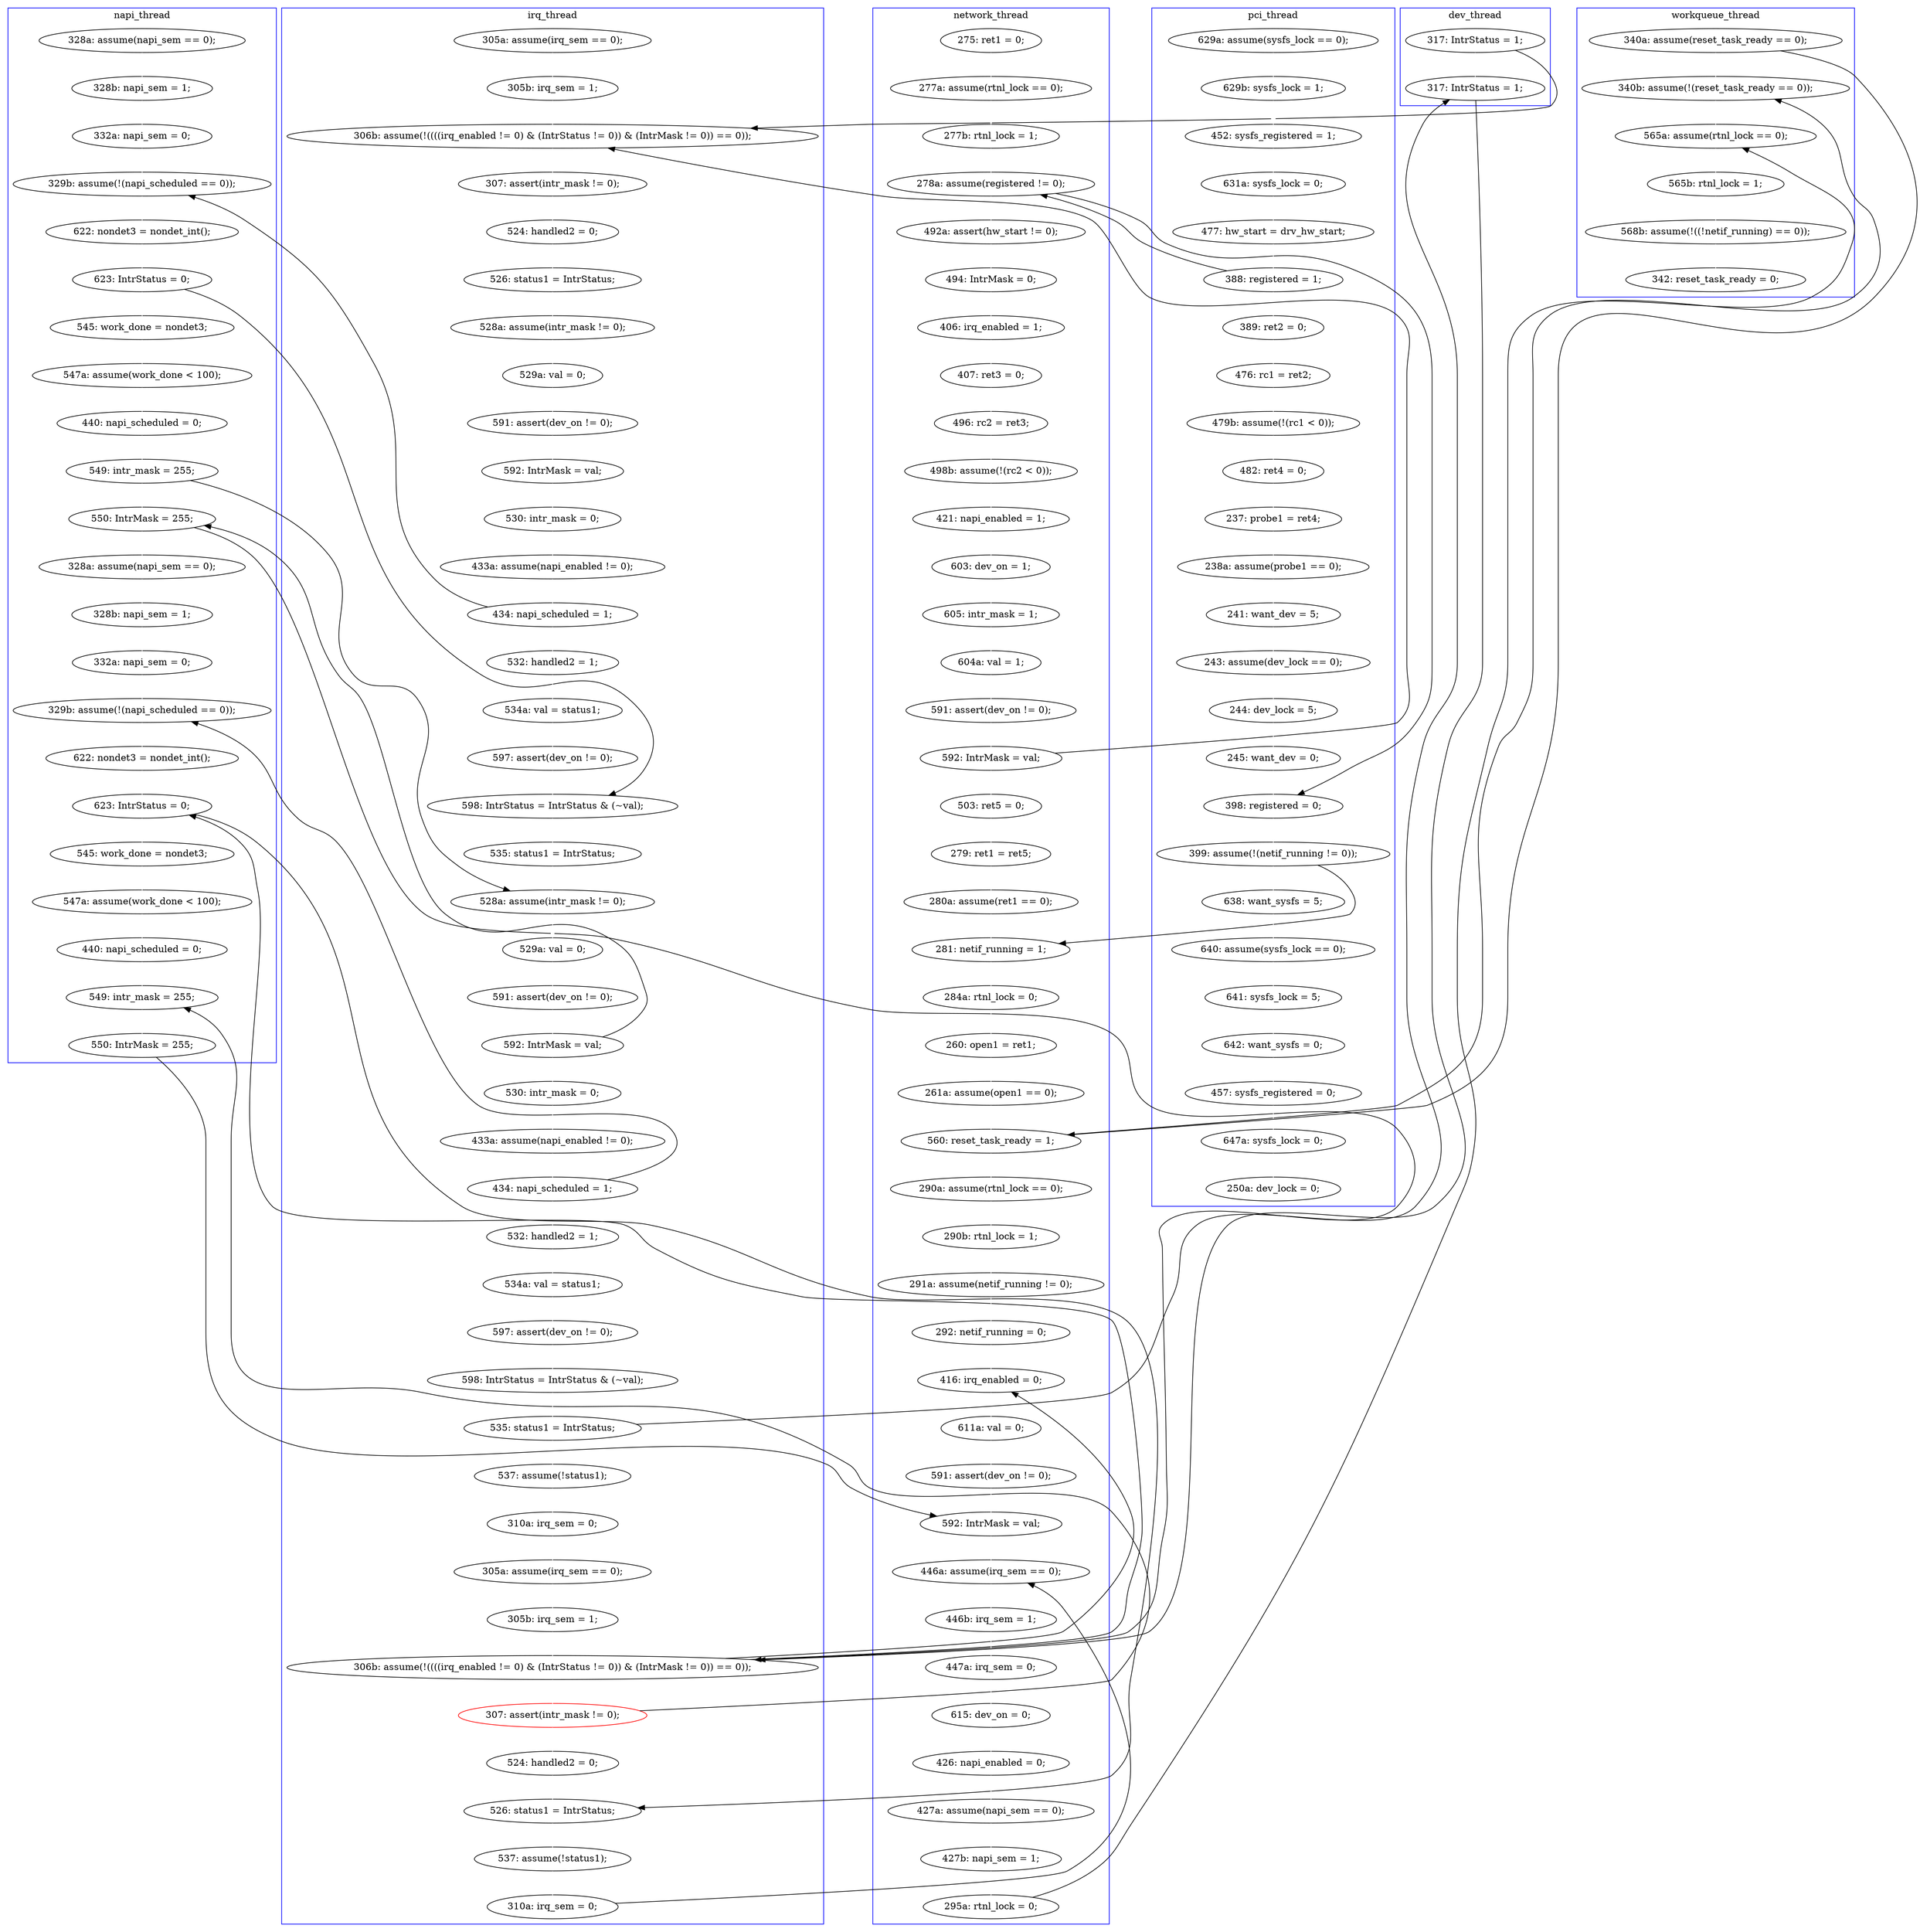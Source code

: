digraph Counterexample {
	126 -> 130 [color = white, style = solid]
	190 -> 232 [color = white, style = solid]
	144 -> 146 [color = white, style = solid]
	299 -> 305 [color = white, style = solid]
	59 -> 61 [color = black, style = solid, constraint = false]
	190 -> 235 [color = black, style = solid, constraint = false]
	311 -> 332 [color = white, style = solid]
	145 -> 147 [color = white, style = solid]
	307 -> 309 [color = white, style = solid]
	70 -> 75 [color = white, style = solid]
	131 -> 135 [color = black, style = solid, constraint = false]
	133 -> 134 [color = white, style = solid]
	171 -> 199 [color = black, style = solid, constraint = false]
	175 -> 189 [color = black, style = solid, constraint = false]
	184 -> 186 [color = white, style = solid]
	120 -> 121 [color = white, style = solid]
	219 -> 255 [color = white, style = solid]
	294 -> 299 [color = white, style = solid]
	207 -> 233 [color = black, style = solid, constraint = false]
	124 -> 126 [color = white, style = solid]
	199 -> 206 [color = white, style = solid]
	216 -> 219 [color = white, style = solid]
	170 -> 171 [color = white, style = solid]
	59 -> 60 [color = white, style = solid]
	113 -> 114 [color = white, style = solid]
	264 -> 289 [color = white, style = solid]
	324 -> 325 [color = white, style = solid]
	107 -> 112 [color = white, style = solid]
	79 -> 82 [color = white, style = solid]
	254 -> 255 [color = black, style = solid, constraint = false]
	173 -> 174 [color = white, style = solid]
	206 -> 207 [color = white, style = solid]
	99 -> 106 [color = black, style = solid, constraint = false]
	92 -> 98 [color = white, style = solid]
	86 -> 90 [color = white, style = solid]
	114 -> 118 [color = white, style = solid]
	61 -> 253 [color = black, style = solid, constraint = false]
	174 -> 177 [color = white, style = solid]
	166 -> 170 [color = white, style = solid]
	289 -> 290 [color = white, style = solid]
	309 -> 314 [color = white, style = solid]
	220 -> 223 [color = white, style = solid]
	264 -> 311 [color = black, style = solid, constraint = false]
	256 -> 257 [color = white, style = solid]
	177 -> 178 [color = white, style = solid]
	186 -> 187 [color = white, style = solid]
	147 -> 150 [color = white, style = solid]
	161 -> 163 [color = white, style = solid]
	46 -> 47 [color = white, style = solid]
	159 -> 175 [color = white, style = solid]
	243 -> 244 [color = white, style = solid]
	207 -> 208 [color = white, style = solid]
	121 -> 123 [color = white, style = solid]
	112 -> 115 [color = white, style = solid]
	254 -> 271 [color = white, style = solid]
	274 -> 277 [color = white, style = solid]
	208 -> 211 [color = white, style = solid]
	50 -> 52 [color = white, style = solid]
	135 -> 143 [color = white, style = solid]
	178 -> 180 [color = white, style = solid]
	192 -> 216 [color = white, style = solid]
	305 -> 307 [color = white, style = solid]
	82 -> 86 [color = white, style = solid]
	60 -> 220 [color = white, style = solid]
	171 -> 173 [color = white, style = solid]
	90 -> 91 [color = white, style = solid]
	76 -> 79 [color = white, style = solid]
	242 -> 243 [color = white, style = solid]
	163 -> 164 [color = white, style = solid]
	233 -> 283 [color = white, style = solid]
	283 -> 300 [color = white, style = solid]
	300 -> 314 [color = black, style = solid, constraint = false]
	156 -> 160 [color = white, style = solid]
	235 -> 237 [color = white, style = solid]
	134 -> 144 [color = white, style = solid]
	123 -> 124 [color = white, style = solid]
	273 -> 274 [color = white, style = solid]
	98 -> 101 [color = white, style = solid]
	180 -> 181 [color = white, style = solid]
	244 -> 245 [color = white, style = solid]
	237 -> 309 [color = black, style = solid, constraint = false]
	61 -> 69 [color = white, style = solid]
	41 -> 42 [color = white, style = solid]
	101 -> 106 [color = black, style = solid, constraint = false]
	211 -> 228 [color = white, style = solid]
	323 -> 324 [color = white, style = solid]
	160 -> 161 [color = white, style = solid]
	164 -> 175 [color = black, style = solid, constraint = false]
	75 -> 76 [color = white, style = solid]
	103 -> 104 [color = white, style = solid]
	318 -> 323 [color = white, style = solid]
	315 -> 316 [color = white, style = solid]
	106 -> 107 [color = white, style = solid]
	328 -> 332 [color = black, style = solid, constraint = false]
	146 -> 156 [color = white, style = solid]
	143 -> 145 [color = white, style = solid]
	292 -> 294 [color = white, style = solid]
	314 -> 315 [color = white, style = solid]
	271 -> 272 [color = white, style = solid]
	91 -> 92 [color = white, style = solid]
	195 -> 196 [color = white, style = solid]
	239 -> 242 [color = white, style = solid]
	189 -> 299 [color = black, style = solid, constraint = false]
	145 -> 146 [color = black, style = solid, constraint = false]
	272 -> 273 [color = white, style = solid]
	333 -> 335 [color = white, style = solid]
	290 -> 292 [color = white, style = solid]
	130 -> 131 [color = white, style = solid]
	232 -> 233 [color = white, style = solid]
	52 -> 54 [color = white, style = solid]
	164 -> 166 [color = white, style = solid]
	257 -> 260 [color = white, style = solid]
	223 -> 224 [color = white, style = solid]
	325 -> 328 [color = white, style = solid]
	224 -> 239 [color = white, style = solid]
	175 -> 195 [color = white, style = solid]
	253 -> 254 [color = white, style = solid]
	47 -> 61 [color = white, style = solid]
	180 -> 182 [color = black, style = solid, constraint = false]
	196 -> 197 [color = white, style = solid]
	29 -> 264 [color = black, style = solid, constraint = false]
	131 -> 133 [color = white, style = solid]
	279 -> 285 [color = white, style = solid]
	104 -> 106 [color = white, style = solid]
	118 -> 135 [color = white, style = solid]
	189 -> 190 [color = white, style = solid]
	101 -> 192 [color = white, style = solid]
	277 -> 279 [color = white, style = solid]
	54 -> 59 [color = white, style = solid]
	29 -> 311 [color = white, style = solid]
	150 -> 154 [color = white, style = solid]
	115 -> 120 [color = white, style = solid]
	44 -> 46 [color = white, style = solid]
	246 -> 253 [color = white, style = solid]
	182 -> 189 [color = black, style = solid, constraint = false]
	260 -> 264 [color = white, style = solid]
	159 -> 160 [color = black, style = solid, constraint = false]
	181 -> 184 [color = white, style = solid]
	99 -> 182 [color = white, style = solid]
	42 -> 50 [color = white, style = solid]
	335 -> 343 [color = white, style = solid]
	228 -> 235 [color = white, style = solid]
	255 -> 256 [color = white, style = solid]
	245 -> 246 [color = white, style = solid]
	69 -> 70 [color = white, style = solid]
	187 -> 189 [color = white, style = solid]
	316 -> 318 [color = white, style = solid]
	197 -> 199 [color = white, style = solid]
	189 -> 207 [color = black, style = solid, constraint = false]
	154 -> 159 [color = white, style = solid]
	332 -> 333 [color = white, style = solid]
	subgraph cluster7 {
		label = dev_thread
		color = blue
		99  [label = "317: IntrStatus = 1;"]
		182  [label = "317: IntrStatus = 1;"]
	}
	subgraph cluster4 {
		label = napi_thread
		color = blue
		208  [label = "545: work_done = nondet3;"]
		211  [label = "547a: assume(work_done < 100);"]
		237  [label = "550: IntrMask = 255;"]
		154  [label = "440: napi_scheduled = 0;"]
		150  [label = "547a: assume(work_done < 100);"]
		135  [label = "329b: assume(!(napi_scheduled == 0));"]
		207  [label = "623: IntrStatus = 0;"]
		175  [label = "550: IntrMask = 255;"]
		143  [label = "622: nondet3 = nondet_int();"]
		114  [label = "328b: napi_sem = 1;"]
		145  [label = "623: IntrStatus = 0;"]
		197  [label = "332a: napi_sem = 0;"]
		118  [label = "332a: napi_sem = 0;"]
		206  [label = "622: nondet3 = nondet_int();"]
		196  [label = "328b: napi_sem = 1;"]
		199  [label = "329b: assume(!(napi_scheduled == 0));"]
		195  [label = "328a: assume(napi_sem == 0);"]
		147  [label = "545: work_done = nondet3;"]
		235  [label = "549: intr_mask = 255;"]
		113  [label = "328a: assume(napi_sem == 0);"]
		228  [label = "440: napi_scheduled = 0;"]
		159  [label = "549: intr_mask = 255;"]
	}
	subgraph cluster5 {
		label = workqueue_thread
		color = blue
		333  [label = "565b: rtnl_lock = 1;"]
		311  [label = "340b: assume(!(reset_task_ready == 0));"]
		335  [label = "568b: assume(!((!netif_running) == 0));"]
		332  [label = "565a: assume(rtnl_lock == 0);"]
		29  [label = "340a: assume(reset_task_ready == 0);"]
		343  [label = "342: reset_task_ready = 0;"]
	}
	subgraph cluster1 {
		label = pci_thread
		color = blue
		245  [label = "244: dev_lock = 5;"]
		273  [label = "641: sysfs_lock = 5;"]
		223  [label = "479b: assume(!(rc1 < 0));"]
		254  [label = "399: assume(!(netif_running != 0));"]
		42  [label = "629b: sysfs_lock = 1;"]
		285  [label = "250a: dev_lock = 0;"]
		220  [label = "476: rc1 = ret2;"]
		244  [label = "243: assume(dev_lock == 0);"]
		60  [label = "389: ret2 = 0;"]
		243  [label = "241: want_dev = 5;"]
		242  [label = "238a: assume(probe1 == 0);"]
		277  [label = "457: sysfs_registered = 0;"]
		274  [label = "642: want_sysfs = 0;"]
		239  [label = "237: probe1 = ret4;"]
		253  [label = "398: registered = 0;"]
		52  [label = "631a: sysfs_lock = 0;"]
		279  [label = "647a: sysfs_lock = 0;"]
		272  [label = "640: assume(sysfs_lock == 0);"]
		224  [label = "482: ret4 = 0;"]
		54  [label = "477: hw_start = drv_hw_start;"]
		59  [label = "388: registered = 1;"]
		41  [label = "629a: assume(sysfs_lock == 0);"]
		50  [label = "452: sysfs_registered = 1;"]
		271  [label = "638: want_sysfs = 5;"]
		246  [label = "245: want_dev = 0;"]
	}
	subgraph cluster3 {
		label = irq_thread
		color = blue
		120  [label = "528a: assume(intr_mask != 0);"]
		189  [label = "306b: assume(!((((irq_enabled != 0) & (IntrStatus != 0)) & (IntrMask != 0)) == 0));"]
		173  [label = "532: handled2 = 1;"]
		171  [label = "434: napi_scheduled = 1;"]
		115  [label = "526: status1 = IntrStatus;"]
		121  [label = "529a: val = 0;"]
		190  [label = "307: assert(intr_mask != 0);", color = red]
		180  [label = "535: status1 = IntrStatus;"]
		156  [label = "535: status1 = IntrStatus;"]
		232  [label = "524: handled2 = 0;"]
		130  [label = "433a: assume(napi_enabled != 0);"]
		166  [label = "530: intr_mask = 0;"]
		178  [label = "598: IntrStatus = IntrStatus & (~val);"]
		160  [label = "528a: assume(intr_mask != 0);"]
		103  [label = "305a: assume(irq_sem == 0);"]
		161  [label = "529a: val = 0;"]
		144  [label = "597: assert(dev_on != 0);"]
		104  [label = "305b: irq_sem = 1;"]
		134  [label = "534a: val = status1;"]
		283  [label = "537: assume(!status1);"]
		133  [label = "532: handled2 = 1;"]
		187  [label = "305b: irq_sem = 1;"]
		164  [label = "592: IntrMask = val;"]
		106  [label = "306b: assume(!((((irq_enabled != 0) & (IntrStatus != 0)) & (IntrMask != 0)) == 0));"]
		107  [label = "307: assert(intr_mask != 0);"]
		126  [label = "530: intr_mask = 0;"]
		124  [label = "592: IntrMask = val;"]
		300  [label = "310a: irq_sem = 0;"]
		177  [label = "597: assert(dev_on != 0);"]
		123  [label = "591: assert(dev_on != 0);"]
		131  [label = "434: napi_scheduled = 1;"]
		186  [label = "305a: assume(irq_sem == 0);"]
		146  [label = "598: IntrStatus = IntrStatus & (~val);"]
		174  [label = "534a: val = status1;"]
		233  [label = "526: status1 = IntrStatus;"]
		181  [label = "537: assume(!status1);"]
		112  [label = "524: handled2 = 0;"]
		170  [label = "433a: assume(napi_enabled != 0);"]
		163  [label = "591: assert(dev_on != 0);"]
		184  [label = "310a: irq_sem = 0;"]
	}
	subgraph cluster2 {
		label = network_thread
		color = blue
		294  [label = "292: netif_running = 0;"]
		90  [label = "603: dev_on = 1;"]
		216  [label = "279: ret1 = ret5;"]
		305  [label = "611a: val = 0;"]
		264  [label = "560: reset_task_ready = 1;"]
		76  [label = "407: ret3 = 0;"]
		316  [label = "447a: irq_sem = 0;"]
		192  [label = "503: ret5 = 0;"]
		328  [label = "295a: rtnl_lock = 0;"]
		46  [label = "277a: assume(rtnl_lock == 0);"]
		75  [label = "406: irq_enabled = 1;"]
		79  [label = "496: rc2 = ret3;"]
		309  [label = "592: IntrMask = val;"]
		101  [label = "592: IntrMask = val;"]
		61  [label = "278a: assume(registered != 0);"]
		47  [label = "277b: rtnl_lock = 1;"]
		98  [label = "591: assert(dev_on != 0);"]
		257  [label = "260: open1 = ret1;"]
		289  [label = "290a: assume(rtnl_lock == 0);"]
		86  [label = "421: napi_enabled = 1;"]
		324  [label = "427a: assume(napi_sem == 0);"]
		70  [label = "494: IntrMask = 0;"]
		91  [label = "605: intr_mask = 1;"]
		299  [label = "416: irq_enabled = 0;"]
		325  [label = "427b: napi_sem = 1;"]
		314  [label = "446a: assume(irq_sem == 0);"]
		318  [label = "615: dev_on = 0;"]
		256  [label = "284a: rtnl_lock = 0;"]
		292  [label = "291a: assume(netif_running != 0);"]
		323  [label = "426: napi_enabled = 0;"]
		260  [label = "261a: assume(open1 == 0);"]
		69  [label = "492a: assert(hw_start != 0);"]
		290  [label = "290b: rtnl_lock = 1;"]
		315  [label = "446b: irq_sem = 1;"]
		307  [label = "591: assert(dev_on != 0);"]
		92  [label = "604a: val = 1;"]
		44  [label = "275: ret1 = 0;"]
		219  [label = "280a: assume(ret1 == 0);"]
		255  [label = "281: netif_running = 1;"]
		82  [label = "498b: assume(!(rc2 < 0));"]
	}
}